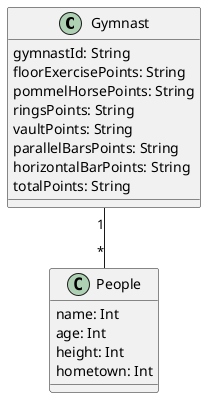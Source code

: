 @startuml "Gymnast"


class Gymnast{
  gymnastId: String
  floorExercisePoints: String
  pommelHorsePoints: String
  ringsPoints: String
  vaultPoints: String
  parallelBarsPoints: String
  horizontalBarPoints: String
  totalPoints: String
}

class People{
  name: Int
  age: Int
  height: Int
  hometown: Int
}



Gymnast "1" -- "*" People


@enduml